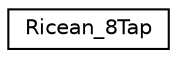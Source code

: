 digraph "Graphical Class Hierarchy"
{
 // LATEX_PDF_SIZE
  edge [fontname="Helvetica",fontsize="10",labelfontname="Helvetica",labelfontsize="10"];
  node [fontname="Helvetica",fontsize="10",shape=record];
  rankdir="LR";
  Node0 [label="Ricean_8Tap",height=0.2,width=0.4,color="black", fillcolor="white", style="filled",URL="$structRicean__8Tap.html",tooltip=" "];
}
